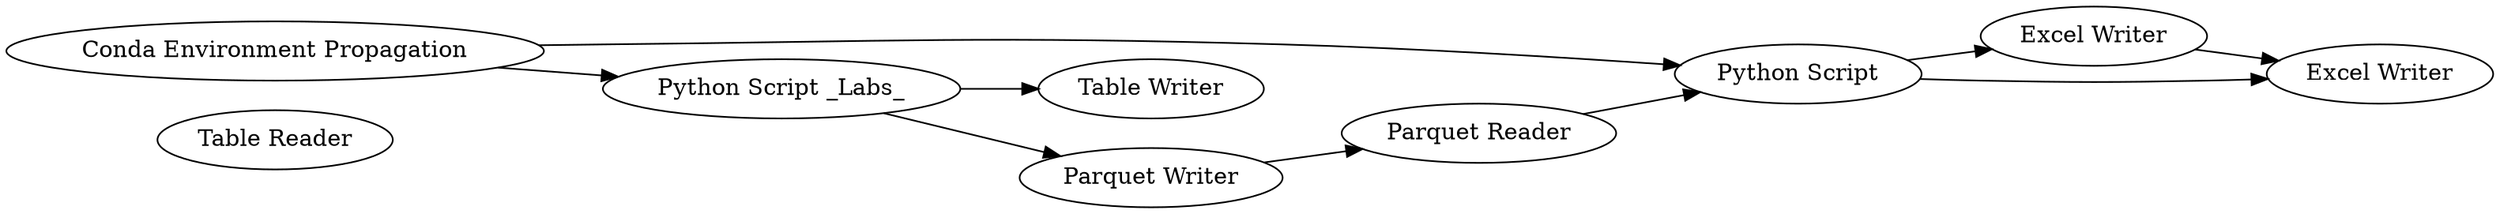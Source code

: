 digraph {
	1 [label="Table Reader"]
	2 [label="Python Script"]
	3 [label="Conda Environment Propagation"]
	4 [label="Python Script _Labs_"]
	5 [label="Table Writer"]
	6 [label="Parquet Writer"]
	7 [label="Parquet Reader"]
	8 [label="Excel Writer"]
	9 [label="Excel Writer"]
	2 -> 8
	2 -> 9
	3 -> 4
	3 -> 2
	4 -> 5
	4 -> 6
	6 -> 7
	7 -> 2
	8 -> 9
	rankdir=LR
}
